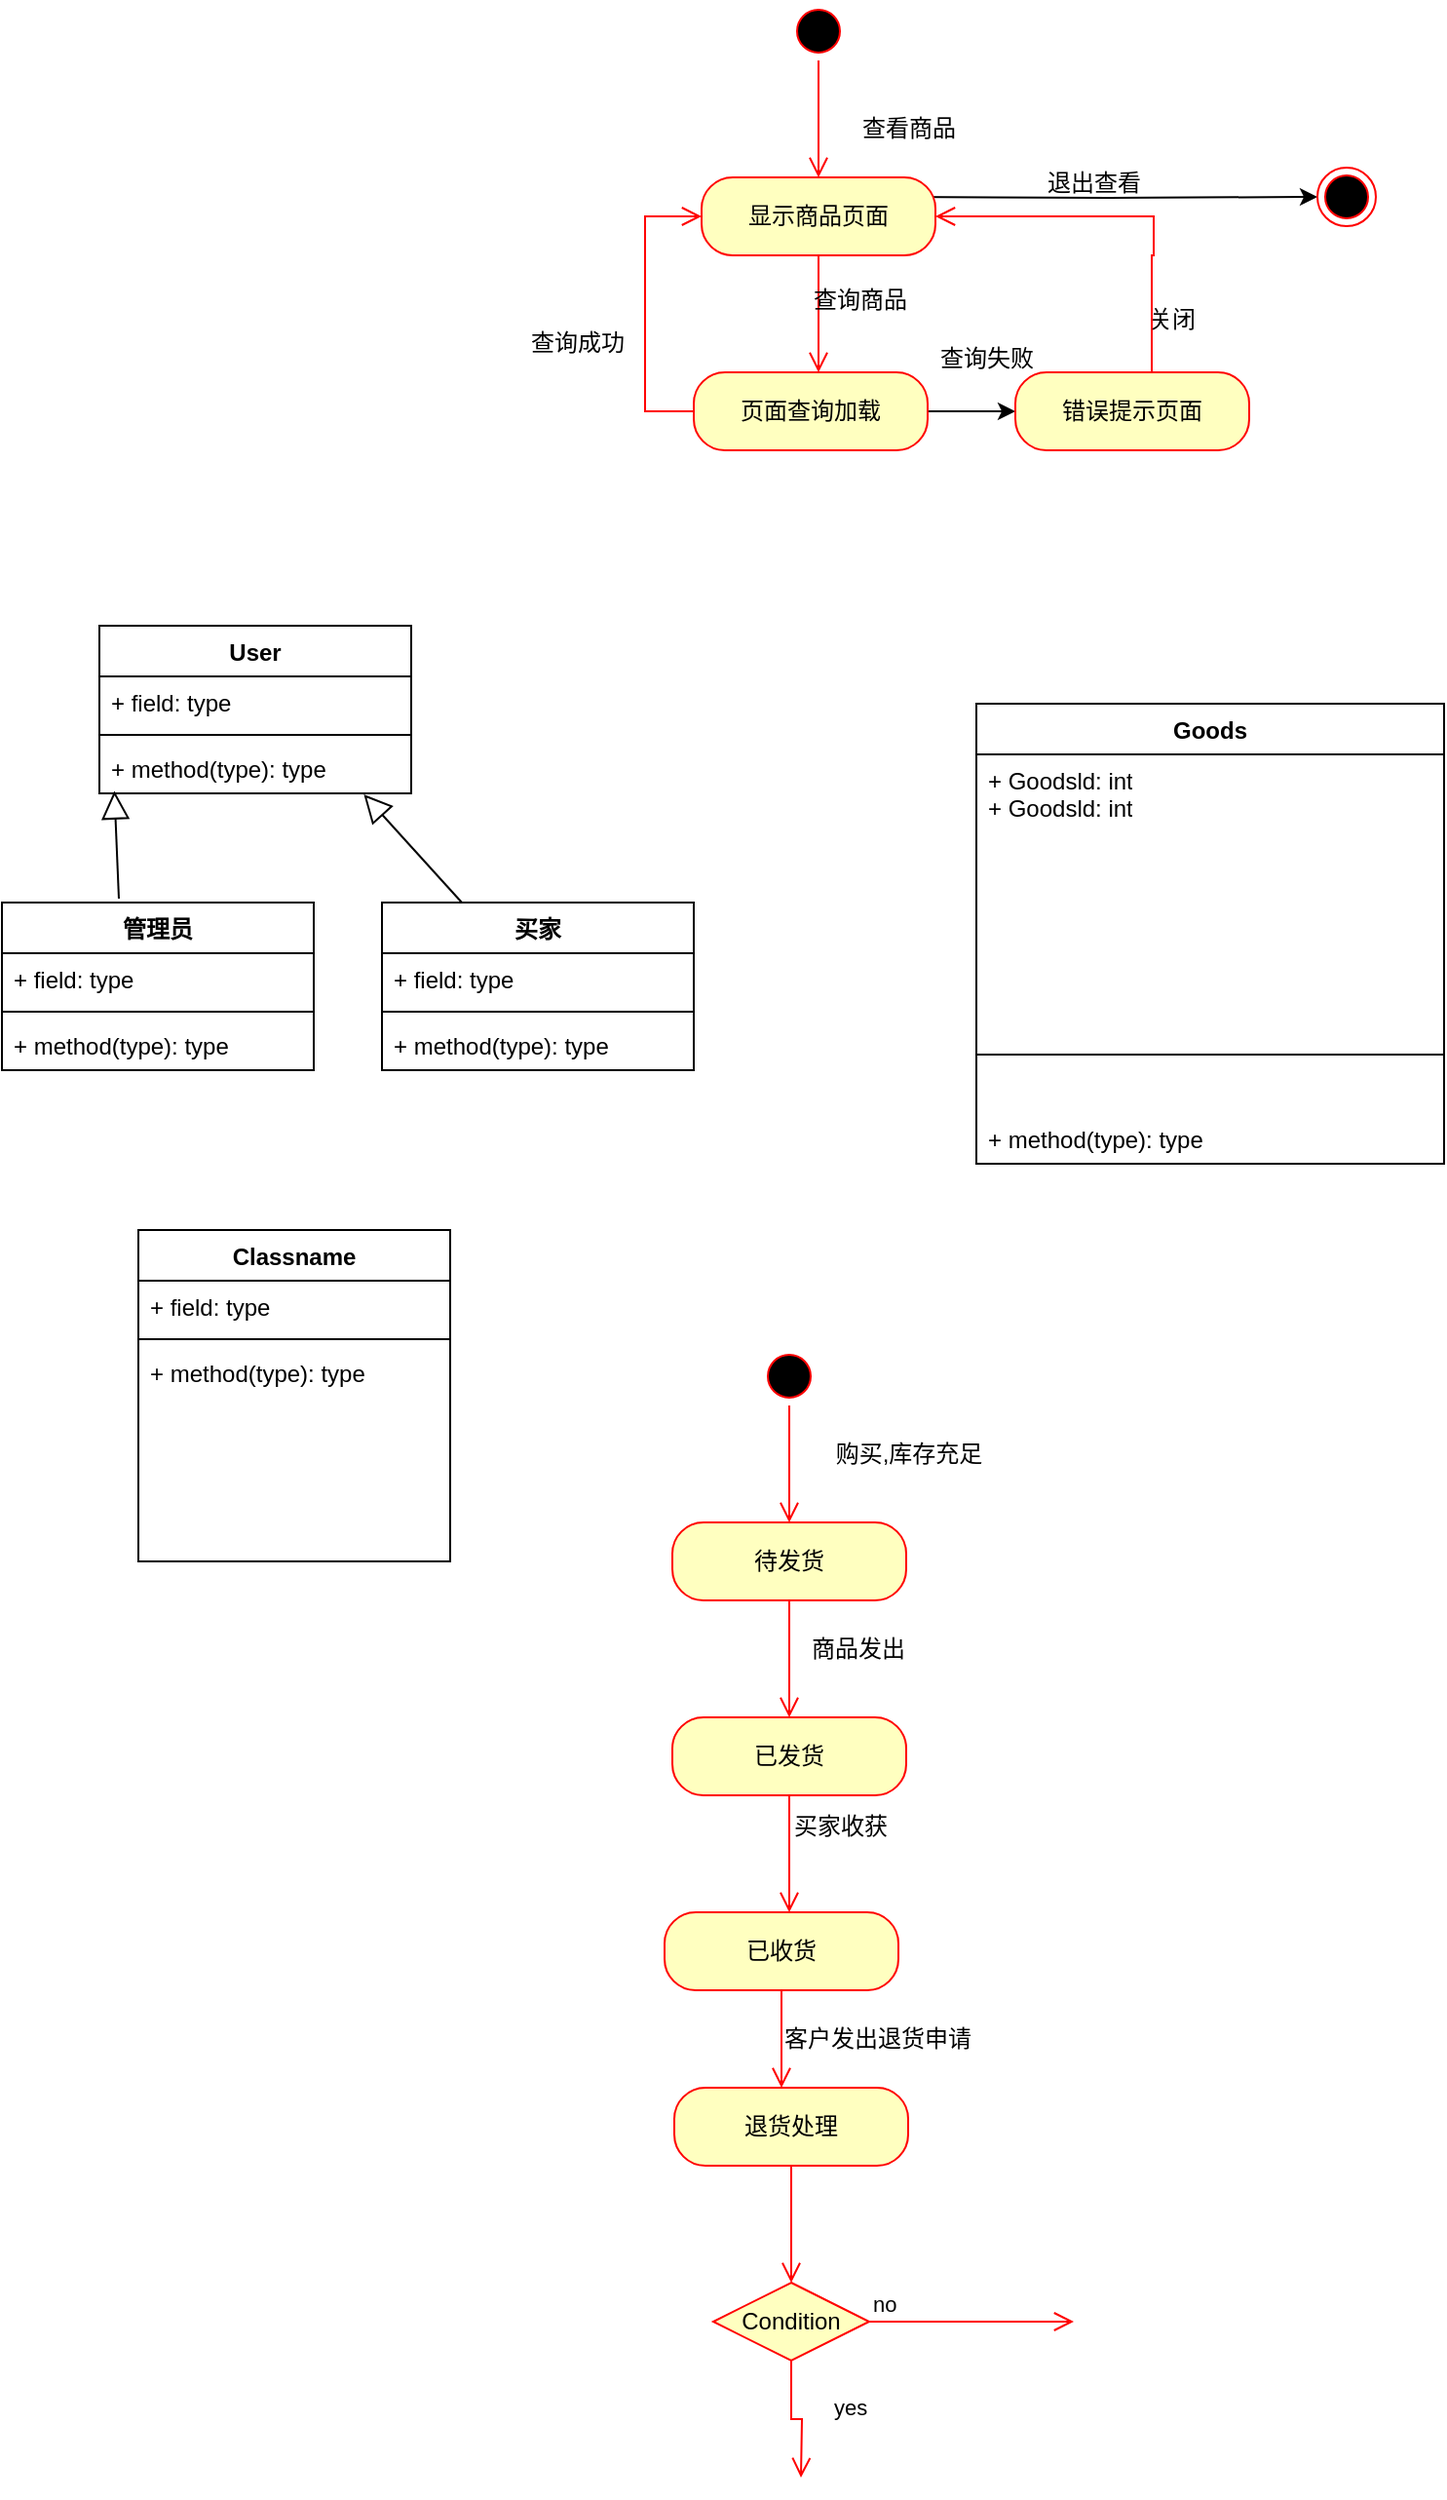 <mxfile version="24.5.3" type="github">
  <diagram name="第 1 页" id="2a0fSTGjJaOes1gLTjzv">
    <mxGraphModel dx="1160" dy="652" grid="1" gridSize="10" guides="1" tooltips="1" connect="1" arrows="1" fold="1" page="1" pageScale="1" pageWidth="827" pageHeight="1169" math="0" shadow="0">
      <root>
        <mxCell id="0" />
        <mxCell id="1" parent="0" />
        <mxCell id="dkbqTGL4VmAJF5eFEC8l-1" value="" style="ellipse;html=1;shape=startState;fillColor=#000000;strokeColor=#ff0000;" vertex="1" parent="1">
          <mxGeometry x="414" y="80" width="30" height="30" as="geometry" />
        </mxCell>
        <mxCell id="dkbqTGL4VmAJF5eFEC8l-2" value="" style="edgeStyle=orthogonalEdgeStyle;html=1;verticalAlign=bottom;endArrow=open;endSize=8;strokeColor=#ff0000;rounded=0;" edge="1" source="dkbqTGL4VmAJF5eFEC8l-1" parent="1">
          <mxGeometry relative="1" as="geometry">
            <mxPoint x="429" y="170" as="targetPoint" />
          </mxGeometry>
        </mxCell>
        <mxCell id="dkbqTGL4VmAJF5eFEC8l-16" style="edgeStyle=orthogonalEdgeStyle;rounded=0;orthogonalLoop=1;jettySize=auto;html=1;" edge="1" parent="1" target="dkbqTGL4VmAJF5eFEC8l-18">
          <mxGeometry relative="1" as="geometry">
            <mxPoint x="700" y="180" as="targetPoint" />
            <mxPoint x="470" y="180" as="sourcePoint" />
          </mxGeometry>
        </mxCell>
        <mxCell id="dkbqTGL4VmAJF5eFEC8l-3" value="显示商品页面" style="rounded=1;whiteSpace=wrap;html=1;arcSize=40;fontColor=#000000;fillColor=#ffffc0;strokeColor=#ff0000;" vertex="1" parent="1">
          <mxGeometry x="369" y="170" width="120" height="40" as="geometry" />
        </mxCell>
        <mxCell id="dkbqTGL4VmAJF5eFEC8l-4" value="" style="edgeStyle=orthogonalEdgeStyle;html=1;verticalAlign=bottom;endArrow=open;endSize=8;strokeColor=#ff0000;rounded=0;" edge="1" source="dkbqTGL4VmAJF5eFEC8l-3" parent="1">
          <mxGeometry relative="1" as="geometry">
            <mxPoint x="429" y="270" as="targetPoint" />
          </mxGeometry>
        </mxCell>
        <mxCell id="dkbqTGL4VmAJF5eFEC8l-5" value="查看商品" style="text;html=1;align=center;verticalAlign=middle;resizable=0;points=[];autosize=1;strokeColor=none;fillColor=none;" vertex="1" parent="1">
          <mxGeometry x="440" y="130" width="70" height="30" as="geometry" />
        </mxCell>
        <mxCell id="dkbqTGL4VmAJF5eFEC8l-6" value="查询商品" style="text;html=1;align=center;verticalAlign=middle;resizable=0;points=[];autosize=1;strokeColor=none;fillColor=none;" vertex="1" parent="1">
          <mxGeometry x="415" y="218" width="70" height="30" as="geometry" />
        </mxCell>
        <mxCell id="dkbqTGL4VmAJF5eFEC8l-14" style="edgeStyle=orthogonalEdgeStyle;rounded=0;orthogonalLoop=1;jettySize=auto;html=1;exitX=1;exitY=0.5;exitDx=0;exitDy=0;" edge="1" parent="1" source="dkbqTGL4VmAJF5eFEC8l-7" target="dkbqTGL4VmAJF5eFEC8l-10">
          <mxGeometry relative="1" as="geometry" />
        </mxCell>
        <mxCell id="dkbqTGL4VmAJF5eFEC8l-7" value="页面查询加载" style="rounded=1;whiteSpace=wrap;html=1;arcSize=40;fontColor=#000000;fillColor=#ffffc0;strokeColor=#ff0000;" vertex="1" parent="1">
          <mxGeometry x="365" y="270" width="120" height="40" as="geometry" />
        </mxCell>
        <mxCell id="dkbqTGL4VmAJF5eFEC8l-8" value="" style="edgeStyle=orthogonalEdgeStyle;html=1;verticalAlign=bottom;endArrow=open;endSize=8;strokeColor=#ff0000;rounded=0;entryX=0;entryY=0.5;entryDx=0;entryDy=0;" edge="1" source="dkbqTGL4VmAJF5eFEC8l-7" parent="1" target="dkbqTGL4VmAJF5eFEC8l-3">
          <mxGeometry relative="1" as="geometry">
            <mxPoint x="425" y="380" as="targetPoint" />
            <Array as="points">
              <mxPoint x="340" y="290" />
              <mxPoint x="340" y="190" />
            </Array>
          </mxGeometry>
        </mxCell>
        <mxCell id="dkbqTGL4VmAJF5eFEC8l-9" value="查询成功" style="text;html=1;align=center;verticalAlign=middle;resizable=0;points=[];autosize=1;strokeColor=none;fillColor=none;" vertex="1" parent="1">
          <mxGeometry x="270" y="240" width="70" height="30" as="geometry" />
        </mxCell>
        <mxCell id="dkbqTGL4VmAJF5eFEC8l-10" value="错误提示页面" style="rounded=1;whiteSpace=wrap;html=1;arcSize=40;fontColor=#000000;fillColor=#ffffc0;strokeColor=#ff0000;" vertex="1" parent="1">
          <mxGeometry x="530" y="270" width="120" height="40" as="geometry" />
        </mxCell>
        <mxCell id="dkbqTGL4VmAJF5eFEC8l-11" value="" style="edgeStyle=orthogonalEdgeStyle;html=1;verticalAlign=bottom;endArrow=open;endSize=8;strokeColor=#ff0000;rounded=0;" edge="1" source="dkbqTGL4VmAJF5eFEC8l-10" parent="1" target="dkbqTGL4VmAJF5eFEC8l-3">
          <mxGeometry relative="1" as="geometry">
            <mxPoint x="590" y="160" as="targetPoint" />
            <mxPoint x="610" y="50" as="sourcePoint" />
            <Array as="points">
              <mxPoint x="600" y="210" />
              <mxPoint x="601" y="210" />
              <mxPoint x="601" y="190" />
            </Array>
          </mxGeometry>
        </mxCell>
        <mxCell id="dkbqTGL4VmAJF5eFEC8l-12" value="关闭" style="text;html=1;align=center;verticalAlign=middle;resizable=0;points=[];autosize=1;strokeColor=none;fillColor=none;" vertex="1" parent="1">
          <mxGeometry x="585" y="228" width="50" height="30" as="geometry" />
        </mxCell>
        <mxCell id="dkbqTGL4VmAJF5eFEC8l-15" value="查询失败" style="text;html=1;align=center;verticalAlign=middle;resizable=0;points=[];autosize=1;strokeColor=none;fillColor=none;" vertex="1" parent="1">
          <mxGeometry x="480" y="248" width="70" height="30" as="geometry" />
        </mxCell>
        <mxCell id="dkbqTGL4VmAJF5eFEC8l-17" value="退出查看" style="text;html=1;align=center;verticalAlign=middle;resizable=0;points=[];autosize=1;strokeColor=none;fillColor=none;" vertex="1" parent="1">
          <mxGeometry x="535" y="158" width="70" height="30" as="geometry" />
        </mxCell>
        <mxCell id="dkbqTGL4VmAJF5eFEC8l-18" value="" style="ellipse;html=1;shape=endState;fillColor=#000000;strokeColor=#ff0000;" vertex="1" parent="1">
          <mxGeometry x="685" y="165" width="30" height="30" as="geometry" />
        </mxCell>
        <mxCell id="dkbqTGL4VmAJF5eFEC8l-19" value="User" style="swimlane;fontStyle=1;align=center;verticalAlign=top;childLayout=stackLayout;horizontal=1;startSize=26;horizontalStack=0;resizeParent=1;resizeParentMax=0;resizeLast=0;collapsible=1;marginBottom=0;whiteSpace=wrap;html=1;" vertex="1" parent="1">
          <mxGeometry x="60" y="400" width="160" height="86" as="geometry" />
        </mxCell>
        <mxCell id="dkbqTGL4VmAJF5eFEC8l-20" value="+ field: type" style="text;strokeColor=none;fillColor=none;align=left;verticalAlign=top;spacingLeft=4;spacingRight=4;overflow=hidden;rotatable=0;points=[[0,0.5],[1,0.5]];portConstraint=eastwest;whiteSpace=wrap;html=1;" vertex="1" parent="dkbqTGL4VmAJF5eFEC8l-19">
          <mxGeometry y="26" width="160" height="26" as="geometry" />
        </mxCell>
        <mxCell id="dkbqTGL4VmAJF5eFEC8l-21" value="" style="line;strokeWidth=1;fillColor=none;align=left;verticalAlign=middle;spacingTop=-1;spacingLeft=3;spacingRight=3;rotatable=0;labelPosition=right;points=[];portConstraint=eastwest;strokeColor=inherit;" vertex="1" parent="dkbqTGL4VmAJF5eFEC8l-19">
          <mxGeometry y="52" width="160" height="8" as="geometry" />
        </mxCell>
        <mxCell id="dkbqTGL4VmAJF5eFEC8l-22" value="+ method(type): type" style="text;strokeColor=none;fillColor=none;align=left;verticalAlign=top;spacingLeft=4;spacingRight=4;overflow=hidden;rotatable=0;points=[[0,0.5],[1,0.5]];portConstraint=eastwest;whiteSpace=wrap;html=1;" vertex="1" parent="dkbqTGL4VmAJF5eFEC8l-19">
          <mxGeometry y="60" width="160" height="26" as="geometry" />
        </mxCell>
        <mxCell id="dkbqTGL4VmAJF5eFEC8l-23" value="买家" style="swimlane;fontStyle=1;align=center;verticalAlign=top;childLayout=stackLayout;horizontal=1;startSize=26;horizontalStack=0;resizeParent=1;resizeParentMax=0;resizeLast=0;collapsible=1;marginBottom=0;whiteSpace=wrap;html=1;" vertex="1" parent="1">
          <mxGeometry x="205" y="542" width="160" height="86" as="geometry" />
        </mxCell>
        <mxCell id="dkbqTGL4VmAJF5eFEC8l-24" value="+ field: type" style="text;strokeColor=none;fillColor=none;align=left;verticalAlign=top;spacingLeft=4;spacingRight=4;overflow=hidden;rotatable=0;points=[[0,0.5],[1,0.5]];portConstraint=eastwest;whiteSpace=wrap;html=1;" vertex="1" parent="dkbqTGL4VmAJF5eFEC8l-23">
          <mxGeometry y="26" width="160" height="26" as="geometry" />
        </mxCell>
        <mxCell id="dkbqTGL4VmAJF5eFEC8l-25" value="" style="line;strokeWidth=1;fillColor=none;align=left;verticalAlign=middle;spacingTop=-1;spacingLeft=3;spacingRight=3;rotatable=0;labelPosition=right;points=[];portConstraint=eastwest;strokeColor=inherit;" vertex="1" parent="dkbqTGL4VmAJF5eFEC8l-23">
          <mxGeometry y="52" width="160" height="8" as="geometry" />
        </mxCell>
        <mxCell id="dkbqTGL4VmAJF5eFEC8l-26" value="+ method(type): type" style="text;strokeColor=none;fillColor=none;align=left;verticalAlign=top;spacingLeft=4;spacingRight=4;overflow=hidden;rotatable=0;points=[[0,0.5],[1,0.5]];portConstraint=eastwest;whiteSpace=wrap;html=1;" vertex="1" parent="dkbqTGL4VmAJF5eFEC8l-23">
          <mxGeometry y="60" width="160" height="26" as="geometry" />
        </mxCell>
        <mxCell id="dkbqTGL4VmAJF5eFEC8l-27" value="管理员" style="swimlane;fontStyle=1;align=center;verticalAlign=top;childLayout=stackLayout;horizontal=1;startSize=26;horizontalStack=0;resizeParent=1;resizeParentMax=0;resizeLast=0;collapsible=1;marginBottom=0;whiteSpace=wrap;html=1;" vertex="1" parent="1">
          <mxGeometry x="10" y="542" width="160" height="86" as="geometry" />
        </mxCell>
        <mxCell id="dkbqTGL4VmAJF5eFEC8l-28" value="+ field: type" style="text;strokeColor=none;fillColor=none;align=left;verticalAlign=top;spacingLeft=4;spacingRight=4;overflow=hidden;rotatable=0;points=[[0,0.5],[1,0.5]];portConstraint=eastwest;whiteSpace=wrap;html=1;" vertex="1" parent="dkbqTGL4VmAJF5eFEC8l-27">
          <mxGeometry y="26" width="160" height="26" as="geometry" />
        </mxCell>
        <mxCell id="dkbqTGL4VmAJF5eFEC8l-29" value="" style="line;strokeWidth=1;fillColor=none;align=left;verticalAlign=middle;spacingTop=-1;spacingLeft=3;spacingRight=3;rotatable=0;labelPosition=right;points=[];portConstraint=eastwest;strokeColor=inherit;" vertex="1" parent="dkbqTGL4VmAJF5eFEC8l-27">
          <mxGeometry y="52" width="160" height="8" as="geometry" />
        </mxCell>
        <mxCell id="dkbqTGL4VmAJF5eFEC8l-30" value="+ method(type): type" style="text;strokeColor=none;fillColor=none;align=left;verticalAlign=top;spacingLeft=4;spacingRight=4;overflow=hidden;rotatable=0;points=[[0,0.5],[1,0.5]];portConstraint=eastwest;whiteSpace=wrap;html=1;" vertex="1" parent="dkbqTGL4VmAJF5eFEC8l-27">
          <mxGeometry y="60" width="160" height="26" as="geometry" />
        </mxCell>
        <mxCell id="dkbqTGL4VmAJF5eFEC8l-32" value="" style="endArrow=block;endFill=0;endSize=12;html=1;rounded=0;entryX=0.048;entryY=0.953;entryDx=0;entryDy=0;entryPerimeter=0;" edge="1" parent="1" target="dkbqTGL4VmAJF5eFEC8l-22">
          <mxGeometry width="160" relative="1" as="geometry">
            <mxPoint x="70" y="540" as="sourcePoint" />
            <mxPoint x="170" y="540" as="targetPoint" />
          </mxGeometry>
        </mxCell>
        <mxCell id="dkbqTGL4VmAJF5eFEC8l-33" value="" style="endArrow=block;endFill=0;endSize=12;html=1;rounded=0;entryX=0.848;entryY=1.021;entryDx=0;entryDy=0;entryPerimeter=0;" edge="1" parent="1" source="dkbqTGL4VmAJF5eFEC8l-23" target="dkbqTGL4VmAJF5eFEC8l-22">
          <mxGeometry width="160" relative="1" as="geometry">
            <mxPoint x="260" y="520" as="sourcePoint" />
            <mxPoint x="420" y="520" as="targetPoint" />
          </mxGeometry>
        </mxCell>
        <mxCell id="dkbqTGL4VmAJF5eFEC8l-34" value="Goods" style="swimlane;fontStyle=1;align=center;verticalAlign=top;childLayout=stackLayout;horizontal=1;startSize=26;horizontalStack=0;resizeParent=1;resizeParentMax=0;resizeLast=0;collapsible=1;marginBottom=0;whiteSpace=wrap;html=1;" vertex="1" parent="1">
          <mxGeometry x="510" y="440" width="240" height="236" as="geometry" />
        </mxCell>
        <mxCell id="dkbqTGL4VmAJF5eFEC8l-35" value="+ Goodsld: int&lt;div&gt;+ Goodsld: int&lt;br&gt;&lt;/div&gt;" style="text;strokeColor=none;fillColor=none;align=left;verticalAlign=top;spacingLeft=4;spacingRight=4;overflow=hidden;rotatable=0;points=[[0,0.5],[1,0.5]];portConstraint=eastwest;whiteSpace=wrap;html=1;" vertex="1" parent="dkbqTGL4VmAJF5eFEC8l-34">
          <mxGeometry y="26" width="240" height="124" as="geometry" />
        </mxCell>
        <mxCell id="dkbqTGL4VmAJF5eFEC8l-36" value="" style="line;strokeWidth=1;fillColor=none;align=left;verticalAlign=middle;spacingTop=-1;spacingLeft=3;spacingRight=3;rotatable=0;labelPosition=right;points=[];portConstraint=eastwest;strokeColor=inherit;" vertex="1" parent="dkbqTGL4VmAJF5eFEC8l-34">
          <mxGeometry y="150" width="240" height="60" as="geometry" />
        </mxCell>
        <mxCell id="dkbqTGL4VmAJF5eFEC8l-37" value="+ method(type): type" style="text;strokeColor=none;fillColor=none;align=left;verticalAlign=top;spacingLeft=4;spacingRight=4;overflow=hidden;rotatable=0;points=[[0,0.5],[1,0.5]];portConstraint=eastwest;whiteSpace=wrap;html=1;" vertex="1" parent="dkbqTGL4VmAJF5eFEC8l-34">
          <mxGeometry y="210" width="240" height="26" as="geometry" />
        </mxCell>
        <mxCell id="dkbqTGL4VmAJF5eFEC8l-39" value="Classname" style="swimlane;fontStyle=1;align=center;verticalAlign=top;childLayout=stackLayout;horizontal=1;startSize=26;horizontalStack=0;resizeParent=1;resizeParentMax=0;resizeLast=0;collapsible=1;marginBottom=0;whiteSpace=wrap;html=1;" vertex="1" parent="1">
          <mxGeometry x="80" y="710" width="160" height="170" as="geometry" />
        </mxCell>
        <mxCell id="dkbqTGL4VmAJF5eFEC8l-40" value="+ field: type" style="text;strokeColor=none;fillColor=none;align=left;verticalAlign=top;spacingLeft=4;spacingRight=4;overflow=hidden;rotatable=0;points=[[0,0.5],[1,0.5]];portConstraint=eastwest;whiteSpace=wrap;html=1;" vertex="1" parent="dkbqTGL4VmAJF5eFEC8l-39">
          <mxGeometry y="26" width="160" height="26" as="geometry" />
        </mxCell>
        <mxCell id="dkbqTGL4VmAJF5eFEC8l-41" value="" style="line;strokeWidth=1;fillColor=none;align=left;verticalAlign=middle;spacingTop=-1;spacingLeft=3;spacingRight=3;rotatable=0;labelPosition=right;points=[];portConstraint=eastwest;strokeColor=inherit;" vertex="1" parent="dkbqTGL4VmAJF5eFEC8l-39">
          <mxGeometry y="52" width="160" height="8" as="geometry" />
        </mxCell>
        <mxCell id="dkbqTGL4VmAJF5eFEC8l-42" value="+ method(type): type" style="text;strokeColor=none;fillColor=none;align=left;verticalAlign=top;spacingLeft=4;spacingRight=4;overflow=hidden;rotatable=0;points=[[0,0.5],[1,0.5]];portConstraint=eastwest;whiteSpace=wrap;html=1;" vertex="1" parent="dkbqTGL4VmAJF5eFEC8l-39">
          <mxGeometry y="60" width="160" height="110" as="geometry" />
        </mxCell>
        <mxCell id="dkbqTGL4VmAJF5eFEC8l-43" value="" style="ellipse;html=1;shape=startState;fillColor=#000000;strokeColor=#ff0000;" vertex="1" parent="1">
          <mxGeometry x="399" y="770" width="30" height="30" as="geometry" />
        </mxCell>
        <mxCell id="dkbqTGL4VmAJF5eFEC8l-44" value="" style="edgeStyle=orthogonalEdgeStyle;html=1;verticalAlign=bottom;endArrow=open;endSize=8;strokeColor=#ff0000;rounded=0;" edge="1" source="dkbqTGL4VmAJF5eFEC8l-43" parent="1">
          <mxGeometry relative="1" as="geometry">
            <mxPoint x="414" y="860" as="targetPoint" />
          </mxGeometry>
        </mxCell>
        <mxCell id="dkbqTGL4VmAJF5eFEC8l-45" value="购买,库存充足" style="text;html=1;align=center;verticalAlign=middle;resizable=0;points=[];autosize=1;strokeColor=none;fillColor=none;" vertex="1" parent="1">
          <mxGeometry x="425" y="810" width="100" height="30" as="geometry" />
        </mxCell>
        <mxCell id="dkbqTGL4VmAJF5eFEC8l-46" value="待发货" style="rounded=1;whiteSpace=wrap;html=1;arcSize=40;fontColor=#000000;fillColor=#ffffc0;strokeColor=#ff0000;" vertex="1" parent="1">
          <mxGeometry x="354" y="860" width="120" height="40" as="geometry" />
        </mxCell>
        <mxCell id="dkbqTGL4VmAJF5eFEC8l-47" value="" style="edgeStyle=orthogonalEdgeStyle;html=1;verticalAlign=bottom;endArrow=open;endSize=8;strokeColor=#ff0000;rounded=0;" edge="1" source="dkbqTGL4VmAJF5eFEC8l-46" parent="1">
          <mxGeometry relative="1" as="geometry">
            <mxPoint x="414" y="960" as="targetPoint" />
          </mxGeometry>
        </mxCell>
        <mxCell id="dkbqTGL4VmAJF5eFEC8l-48" value="商品发出" style="text;html=1;align=center;verticalAlign=middle;resizable=0;points=[];autosize=1;strokeColor=none;fillColor=none;" vertex="1" parent="1">
          <mxGeometry x="414" y="910" width="70" height="30" as="geometry" />
        </mxCell>
        <mxCell id="dkbqTGL4VmAJF5eFEC8l-49" value="已发货" style="rounded=1;whiteSpace=wrap;html=1;arcSize=40;fontColor=#000000;fillColor=#ffffc0;strokeColor=#ff0000;" vertex="1" parent="1">
          <mxGeometry x="354" y="960" width="120" height="40" as="geometry" />
        </mxCell>
        <mxCell id="dkbqTGL4VmAJF5eFEC8l-50" value="" style="edgeStyle=orthogonalEdgeStyle;html=1;verticalAlign=bottom;endArrow=open;endSize=8;strokeColor=#ff0000;rounded=0;" edge="1" source="dkbqTGL4VmAJF5eFEC8l-49" parent="1">
          <mxGeometry relative="1" as="geometry">
            <mxPoint x="414" y="1060" as="targetPoint" />
          </mxGeometry>
        </mxCell>
        <mxCell id="dkbqTGL4VmAJF5eFEC8l-51" value="买家收获&lt;div&gt;&lt;br&gt;&lt;/div&gt;" style="text;html=1;align=center;verticalAlign=middle;resizable=0;points=[];autosize=1;strokeColor=none;fillColor=none;" vertex="1" parent="1">
          <mxGeometry x="405" y="1003" width="70" height="40" as="geometry" />
        </mxCell>
        <mxCell id="dkbqTGL4VmAJF5eFEC8l-52" value="已收货" style="rounded=1;whiteSpace=wrap;html=1;arcSize=40;fontColor=#000000;fillColor=#ffffc0;strokeColor=#ff0000;" vertex="1" parent="1">
          <mxGeometry x="350" y="1060" width="120" height="40" as="geometry" />
        </mxCell>
        <mxCell id="dkbqTGL4VmAJF5eFEC8l-53" value="" style="edgeStyle=orthogonalEdgeStyle;html=1;verticalAlign=bottom;endArrow=open;endSize=8;strokeColor=#ff0000;rounded=0;" edge="1" source="dkbqTGL4VmAJF5eFEC8l-52" parent="1">
          <mxGeometry relative="1" as="geometry">
            <mxPoint x="410" y="1150" as="targetPoint" />
          </mxGeometry>
        </mxCell>
        <mxCell id="dkbqTGL4VmAJF5eFEC8l-54" value="客户发出退货申请" style="text;html=1;align=center;verticalAlign=middle;resizable=0;points=[];autosize=1;strokeColor=none;fillColor=none;" vertex="1" parent="1">
          <mxGeometry x="399" y="1110" width="120" height="30" as="geometry" />
        </mxCell>
        <mxCell id="dkbqTGL4VmAJF5eFEC8l-55" value="退货处理" style="rounded=1;whiteSpace=wrap;html=1;arcSize=40;fontColor=#000000;fillColor=#ffffc0;strokeColor=#ff0000;" vertex="1" parent="1">
          <mxGeometry x="355" y="1150" width="120" height="40" as="geometry" />
        </mxCell>
        <mxCell id="dkbqTGL4VmAJF5eFEC8l-56" value="" style="edgeStyle=orthogonalEdgeStyle;html=1;verticalAlign=bottom;endArrow=open;endSize=8;strokeColor=#ff0000;rounded=0;" edge="1" source="dkbqTGL4VmAJF5eFEC8l-55" parent="1">
          <mxGeometry relative="1" as="geometry">
            <mxPoint x="415" y="1250" as="targetPoint" />
          </mxGeometry>
        </mxCell>
        <mxCell id="dkbqTGL4VmAJF5eFEC8l-58" value="Condition" style="rhombus;whiteSpace=wrap;html=1;fontColor=#000000;fillColor=#ffffc0;strokeColor=#ff0000;" vertex="1" parent="1">
          <mxGeometry x="375" y="1250" width="80" height="40" as="geometry" />
        </mxCell>
        <mxCell id="dkbqTGL4VmAJF5eFEC8l-59" value="no" style="edgeStyle=orthogonalEdgeStyle;html=1;align=left;verticalAlign=bottom;endArrow=open;endSize=8;strokeColor=#ff0000;rounded=0;" edge="1" source="dkbqTGL4VmAJF5eFEC8l-58" parent="1">
          <mxGeometry x="-1" relative="1" as="geometry">
            <mxPoint x="560" y="1270" as="targetPoint" />
          </mxGeometry>
        </mxCell>
        <mxCell id="dkbqTGL4VmAJF5eFEC8l-60" value="yes" style="edgeStyle=orthogonalEdgeStyle;html=1;align=left;verticalAlign=top;endArrow=open;endSize=8;strokeColor=#ff0000;rounded=0;" edge="1" source="dkbqTGL4VmAJF5eFEC8l-58" parent="1">
          <mxGeometry x="-0.669" y="20" relative="1" as="geometry">
            <mxPoint x="420" y="1350" as="targetPoint" />
            <mxPoint as="offset" />
          </mxGeometry>
        </mxCell>
      </root>
    </mxGraphModel>
  </diagram>
</mxfile>
